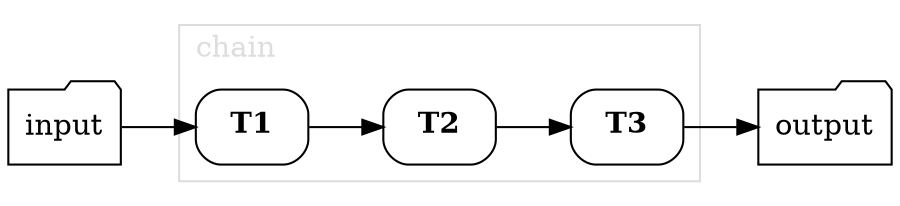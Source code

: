 // This file was auto-generated from chain.yaml - DO NOT MODIFY

digraph G {
  rankdir="LR";
  labeljust="l";
  node [shape="rect"; style="rounded"; ]


  String_5ce33a58 [label="input"; shape="folder"; ]
  String_78a287ed [label="output"; shape="folder"; ]

  T3_2f162cc0 -> String_78a287ed;
  String_5ce33a58 -> T1_ce5a68e;

  subgraph cluster_493dfb8e {
    label=<chain>;
    color="#DDDDDD";
    fontcolor="#dddddd";

    T1_ce5a68e [label=<<b>T1</b>>; ]
    T2_9d157ff [label=<<b>T2</b>>; ]
    T3_2f162cc0 [label=<<b>T3</b>>; ]

    T1_ce5a68e -> T2_9d157ff;
    T2_9d157ff -> T3_2f162cc0;
  }
}

